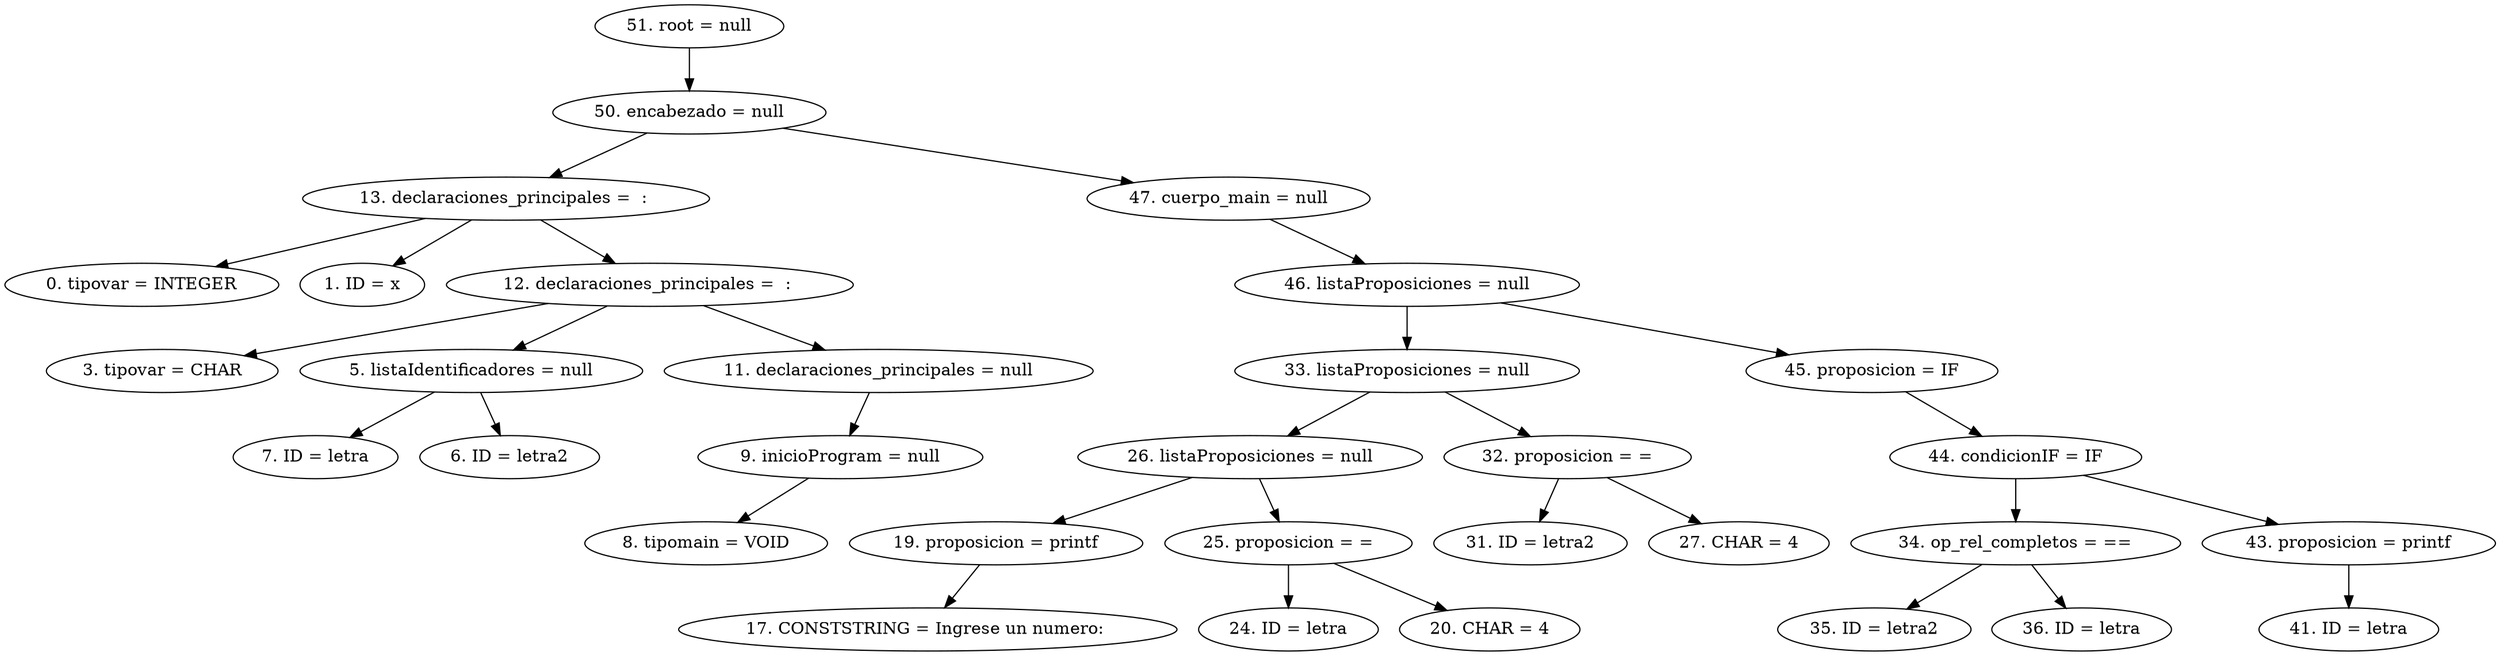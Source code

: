 digraph G {
"51. root = null"->"50. encabezado = null"
"50. encabezado = null"->"13. declaraciones_principales =  : "
"13. declaraciones_principales =  : "->"0. tipovar = INTEGER"
"13. declaraciones_principales =  : "->"1. ID = x"
"13. declaraciones_principales =  : "->"12. declaraciones_principales =  : "
"12. declaraciones_principales =  : "->"3. tipovar = CHAR"
"12. declaraciones_principales =  : "->"5. listaIdentificadores = null"
"5. listaIdentificadores = null"->"7. ID = letra"
"5. listaIdentificadores = null"->"6. ID = letra2"
"12. declaraciones_principales =  : "->"11. declaraciones_principales = null"
"11. declaraciones_principales = null"->"9. inicioProgram = null"
"9. inicioProgram = null"->"8. tipomain = VOID"
"50. encabezado = null"->"47. cuerpo_main = null"
"47. cuerpo_main = null"->"46. listaProposiciones = null"
"46. listaProposiciones = null"->"33. listaProposiciones = null"
"33. listaProposiciones = null"->"26. listaProposiciones = null"
"26. listaProposiciones = null"->"19. proposicion = printf"
"19. proposicion = printf"->"17. CONSTSTRING = Ingrese un numero: "
"26. listaProposiciones = null"->"25. proposicion = ="
"25. proposicion = ="->"24. ID = letra"
"25. proposicion = ="->"20. CHAR = 4"
"33. listaProposiciones = null"->"32. proposicion = ="
"32. proposicion = ="->"31. ID = letra2"
"32. proposicion = ="->"27. CHAR = 4"
"46. listaProposiciones = null"->"45. proposicion = IF"
"45. proposicion = IF"->"44. condicionIF = IF"
"44. condicionIF = IF"->"34. op_rel_completos = =="
"34. op_rel_completos = =="->"35. ID = letra2"
"34. op_rel_completos = =="->"36. ID = letra"
"44. condicionIF = IF"->"43. proposicion = printf"
"43. proposicion = printf"->"41. ID = letra"


}
